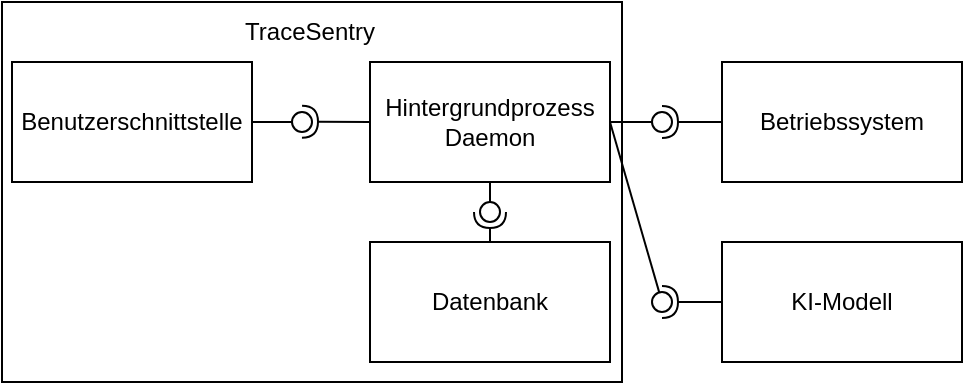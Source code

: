 <mxfile version="26.0.2">
  <diagram name="Seite-1" id="pWPfd9vH6zoYxqaFPa45">
    <mxGraphModel dx="953" dy="627" grid="1" gridSize="10" guides="1" tooltips="1" connect="1" arrows="1" fold="1" page="1" pageScale="1" pageWidth="827" pageHeight="1169" math="0" shadow="0">
      <root>
        <mxCell id="0" />
        <mxCell id="1" parent="0" />
        <mxCell id="oWYA_2q9u_5os3inPO8_-20" value="" style="rounded=0;whiteSpace=wrap;html=1;" vertex="1" parent="1">
          <mxGeometry x="10" y="10" width="310" height="190" as="geometry" />
        </mxCell>
        <mxCell id="oWYA_2q9u_5os3inPO8_-1" value="Benutzerschnittstelle" style="rounded=0;whiteSpace=wrap;html=1;" vertex="1" parent="1">
          <mxGeometry x="15" y="40" width="120" height="60" as="geometry" />
        </mxCell>
        <mxCell id="oWYA_2q9u_5os3inPO8_-2" value="Hintergrundprozess&lt;div&gt;Daemon&lt;/div&gt;" style="rounded=0;whiteSpace=wrap;html=1;" vertex="1" parent="1">
          <mxGeometry x="194" y="40" width="120" height="60" as="geometry" />
        </mxCell>
        <mxCell id="oWYA_2q9u_5os3inPO8_-3" value="Betriebssystem" style="rounded=0;whiteSpace=wrap;html=1;" vertex="1" parent="1">
          <mxGeometry x="370" y="40" width="120" height="60" as="geometry" />
        </mxCell>
        <mxCell id="oWYA_2q9u_5os3inPO8_-4" value="Datenbank" style="rounded=0;whiteSpace=wrap;html=1;" vertex="1" parent="1">
          <mxGeometry x="194" y="130" width="120" height="60" as="geometry" />
        </mxCell>
        <mxCell id="oWYA_2q9u_5os3inPO8_-7" value="" style="rounded=0;orthogonalLoop=1;jettySize=auto;html=1;endArrow=halfCircle;endFill=0;endSize=6;strokeWidth=1;sketch=0;exitX=0;exitY=0.5;exitDx=0;exitDy=0;" edge="1" parent="1" source="oWYA_2q9u_5os3inPO8_-2">
          <mxGeometry relative="1" as="geometry">
            <mxPoint x="190" y="70" as="sourcePoint" />
            <mxPoint x="160" y="69.9" as="targetPoint" />
            <Array as="points" />
          </mxGeometry>
        </mxCell>
        <mxCell id="oWYA_2q9u_5os3inPO8_-8" value="" style="rounded=0;orthogonalLoop=1;jettySize=auto;html=1;endArrow=oval;endFill=0;sketch=0;sourcePerimeterSpacing=0;targetPerimeterSpacing=0;endSize=10;exitX=1;exitY=0.5;exitDx=0;exitDy=0;" edge="1" parent="1" source="oWYA_2q9u_5os3inPO8_-1">
          <mxGeometry relative="1" as="geometry">
            <mxPoint x="120" y="95" as="sourcePoint" />
            <mxPoint x="160" y="70" as="targetPoint" />
          </mxGeometry>
        </mxCell>
        <mxCell id="oWYA_2q9u_5os3inPO8_-9" value="" style="ellipse;whiteSpace=wrap;html=1;align=center;aspect=fixed;fillColor=none;strokeColor=none;resizable=0;perimeter=centerPerimeter;rotatable=0;allowArrows=0;points=[];outlineConnect=1;" vertex="1" parent="1">
          <mxGeometry x="135" y="65" width="10" height="10" as="geometry" />
        </mxCell>
        <mxCell id="oWYA_2q9u_5os3inPO8_-12" value="" style="rounded=0;orthogonalLoop=1;jettySize=auto;html=1;endArrow=halfCircle;endFill=0;endSize=6;strokeWidth=1;sketch=0;exitX=0.5;exitY=0;exitDx=0;exitDy=0;" edge="1" target="oWYA_2q9u_5os3inPO8_-14" parent="1" source="oWYA_2q9u_5os3inPO8_-4">
          <mxGeometry relative="1" as="geometry">
            <mxPoint x="290" y="115" as="sourcePoint" />
          </mxGeometry>
        </mxCell>
        <mxCell id="oWYA_2q9u_5os3inPO8_-13" value="" style="rounded=0;orthogonalLoop=1;jettySize=auto;html=1;endArrow=oval;endFill=0;sketch=0;sourcePerimeterSpacing=0;targetPerimeterSpacing=0;endSize=10;exitX=0.5;exitY=1;exitDx=0;exitDy=0;" edge="1" target="oWYA_2q9u_5os3inPO8_-14" parent="1" source="oWYA_2q9u_5os3inPO8_-2">
          <mxGeometry relative="1" as="geometry">
            <mxPoint x="250" y="115" as="sourcePoint" />
          </mxGeometry>
        </mxCell>
        <mxCell id="oWYA_2q9u_5os3inPO8_-14" value="" style="ellipse;whiteSpace=wrap;html=1;align=center;aspect=fixed;fillColor=none;strokeColor=none;resizable=0;perimeter=centerPerimeter;rotatable=0;allowArrows=0;points=[];outlineConnect=1;" vertex="1" parent="1">
          <mxGeometry x="249" y="110" width="10" height="10" as="geometry" />
        </mxCell>
        <mxCell id="oWYA_2q9u_5os3inPO8_-15" value="" style="rounded=0;orthogonalLoop=1;jettySize=auto;html=1;endArrow=halfCircle;endFill=0;endSize=6;strokeWidth=1;sketch=0;exitX=0;exitY=0.5;exitDx=0;exitDy=0;" edge="1" parent="1" source="oWYA_2q9u_5os3inPO8_-3">
          <mxGeometry relative="1" as="geometry">
            <mxPoint x="394" y="65" as="sourcePoint" />
            <mxPoint x="340" y="70" as="targetPoint" />
          </mxGeometry>
        </mxCell>
        <mxCell id="oWYA_2q9u_5os3inPO8_-16" value="" style="rounded=0;orthogonalLoop=1;jettySize=auto;html=1;endArrow=oval;endFill=0;sketch=0;sourcePerimeterSpacing=0;targetPerimeterSpacing=0;endSize=10;exitX=1;exitY=0.5;exitDx=0;exitDy=0;" edge="1" parent="1" source="oWYA_2q9u_5os3inPO8_-2">
          <mxGeometry relative="1" as="geometry">
            <mxPoint x="314" y="75" as="sourcePoint" />
            <mxPoint x="340" y="70" as="targetPoint" />
          </mxGeometry>
        </mxCell>
        <mxCell id="oWYA_2q9u_5os3inPO8_-21" value="TraceSentry" style="text;html=1;align=center;verticalAlign=middle;whiteSpace=wrap;rounded=0;" vertex="1" parent="1">
          <mxGeometry x="134" y="10" width="60" height="30" as="geometry" />
        </mxCell>
        <mxCell id="oWYA_2q9u_5os3inPO8_-25" value="KI-Modell" style="rounded=0;whiteSpace=wrap;html=1;" vertex="1" parent="1">
          <mxGeometry x="370" y="130" width="120" height="60" as="geometry" />
        </mxCell>
        <mxCell id="oWYA_2q9u_5os3inPO8_-26" value="" style="rounded=0;orthogonalLoop=1;jettySize=auto;html=1;endArrow=halfCircle;endFill=0;endSize=6;strokeWidth=1;sketch=0;exitX=0;exitY=0.5;exitDx=0;exitDy=0;" edge="1" source="oWYA_2q9u_5os3inPO8_-25" parent="1">
          <mxGeometry relative="1" as="geometry">
            <mxPoint x="394" y="155" as="sourcePoint" />
            <mxPoint x="340" y="160" as="targetPoint" />
          </mxGeometry>
        </mxCell>
        <mxCell id="oWYA_2q9u_5os3inPO8_-27" value="" style="rounded=0;orthogonalLoop=1;jettySize=auto;html=1;endArrow=oval;endFill=0;sketch=0;sourcePerimeterSpacing=0;targetPerimeterSpacing=0;endSize=10;exitX=1;exitY=0.5;exitDx=0;exitDy=0;" edge="1" parent="1" source="oWYA_2q9u_5os3inPO8_-2">
          <mxGeometry relative="1" as="geometry">
            <mxPoint x="314" y="160" as="sourcePoint" />
            <mxPoint x="340" y="160" as="targetPoint" />
          </mxGeometry>
        </mxCell>
      </root>
    </mxGraphModel>
  </diagram>
</mxfile>
